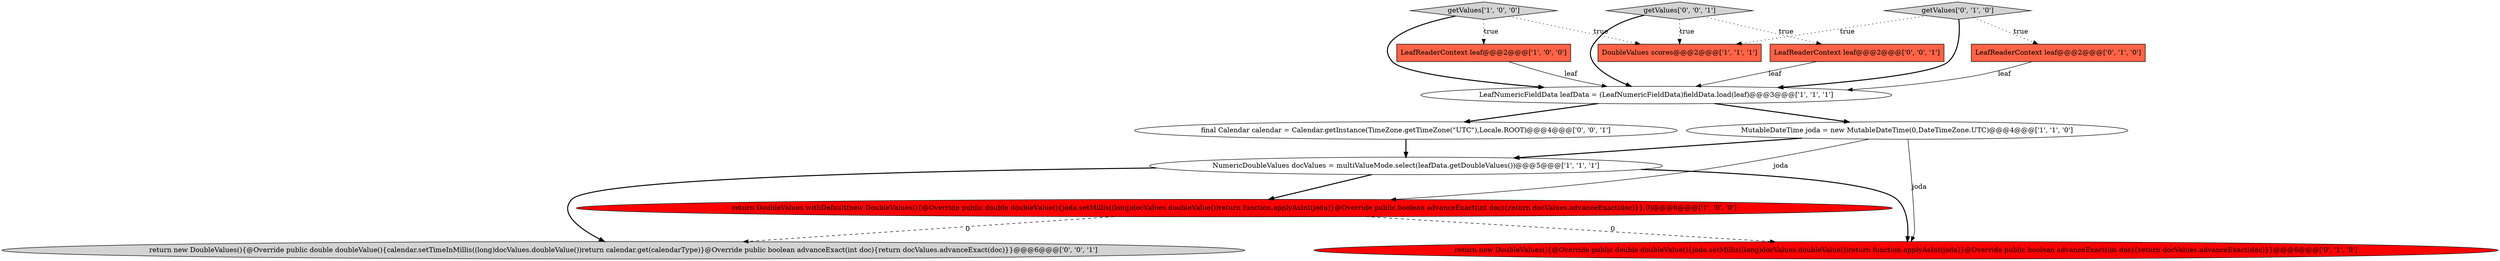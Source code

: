 digraph {
5 [style = filled, label = "LeafNumericFieldData leafData = (LeafNumericFieldData)fieldData.load(leaf)@@@3@@@['1', '1', '1']", fillcolor = white, shape = ellipse image = "AAA0AAABBB1BBB"];
6 [style = filled, label = "NumericDoubleValues docValues = multiValueMode.select(leafData.getDoubleValues())@@@5@@@['1', '1', '1']", fillcolor = white, shape = ellipse image = "AAA0AAABBB1BBB"];
4 [style = filled, label = "getValues['1', '0', '0']", fillcolor = lightgray, shape = diamond image = "AAA0AAABBB1BBB"];
7 [style = filled, label = "LeafReaderContext leaf@@@2@@@['0', '1', '0']", fillcolor = tomato, shape = box image = "AAA0AAABBB2BBB"];
10 [style = filled, label = "LeafReaderContext leaf@@@2@@@['0', '0', '1']", fillcolor = tomato, shape = box image = "AAA0AAABBB3BBB"];
12 [style = filled, label = "getValues['0', '0', '1']", fillcolor = lightgray, shape = diamond image = "AAA0AAABBB3BBB"];
11 [style = filled, label = "final Calendar calendar = Calendar.getInstance(TimeZone.getTimeZone(\"UTC\"),Locale.ROOT)@@@4@@@['0', '0', '1']", fillcolor = white, shape = ellipse image = "AAA0AAABBB3BBB"];
13 [style = filled, label = "return new DoubleValues(){@Override public double doubleValue(){calendar.setTimeInMillis((long)docValues.doubleValue())return calendar.get(calendarType)}@Override public boolean advanceExact(int doc){return docValues.advanceExact(doc)}}@@@6@@@['0', '0', '1']", fillcolor = lightgray, shape = ellipse image = "AAA0AAABBB3BBB"];
2 [style = filled, label = "MutableDateTime joda = new MutableDateTime(0,DateTimeZone.UTC)@@@4@@@['1', '1', '0']", fillcolor = white, shape = ellipse image = "AAA0AAABBB1BBB"];
8 [style = filled, label = "getValues['0', '1', '0']", fillcolor = lightgray, shape = diamond image = "AAA0AAABBB2BBB"];
9 [style = filled, label = "return new DoubleValues(){@Override public double doubleValue(){joda.setMillis((long)docValues.doubleValue())return function.applyAsInt(joda)}@Override public boolean advanceExact(int doc){return docValues.advanceExact(doc)}}@@@6@@@['0', '1', '0']", fillcolor = red, shape = ellipse image = "AAA1AAABBB2BBB"];
0 [style = filled, label = "LeafReaderContext leaf@@@2@@@['1', '0', '0']", fillcolor = tomato, shape = box image = "AAA0AAABBB1BBB"];
1 [style = filled, label = "DoubleValues scores@@@2@@@['1', '1', '1']", fillcolor = tomato, shape = box image = "AAA0AAABBB1BBB"];
3 [style = filled, label = "return DoubleValues.withDefault(new DoubleValues(){@Override public double doubleValue(){joda.setMillis((long)docValues.doubleValue())return function.applyAsInt(joda)}@Override public boolean advanceExact(int doc){return docValues.advanceExact(doc)}},0)@@@6@@@['1', '0', '0']", fillcolor = red, shape = ellipse image = "AAA1AAABBB1BBB"];
6->3 [style = bold, label=""];
10->5 [style = solid, label="leaf"];
12->5 [style = bold, label=""];
4->1 [style = dotted, label="true"];
2->6 [style = bold, label=""];
11->6 [style = bold, label=""];
4->0 [style = dotted, label="true"];
12->1 [style = dotted, label="true"];
8->7 [style = dotted, label="true"];
3->13 [style = dashed, label="0"];
2->9 [style = solid, label="joda"];
0->5 [style = solid, label="leaf"];
8->1 [style = dotted, label="true"];
5->2 [style = bold, label=""];
8->5 [style = bold, label=""];
12->10 [style = dotted, label="true"];
3->9 [style = dashed, label="0"];
6->13 [style = bold, label=""];
5->11 [style = bold, label=""];
6->9 [style = bold, label=""];
2->3 [style = solid, label="joda"];
7->5 [style = solid, label="leaf"];
4->5 [style = bold, label=""];
}
